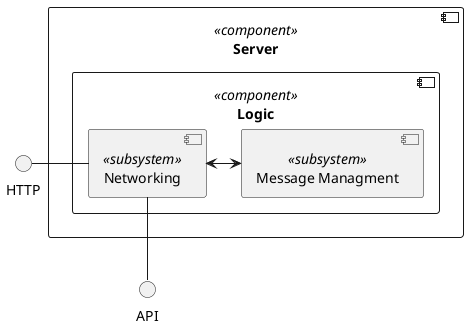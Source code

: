 @startuml
() "HTTP" as http
() "API" as api

component "Server" <<component>> as server{
component "Logic" <<component>> as logic{
    [Networking] <<subsystem>> as network
    [Message Managment] <<subsystem>> as message
}
}
http -right- network


network <-> message

api -up- network
@enduml